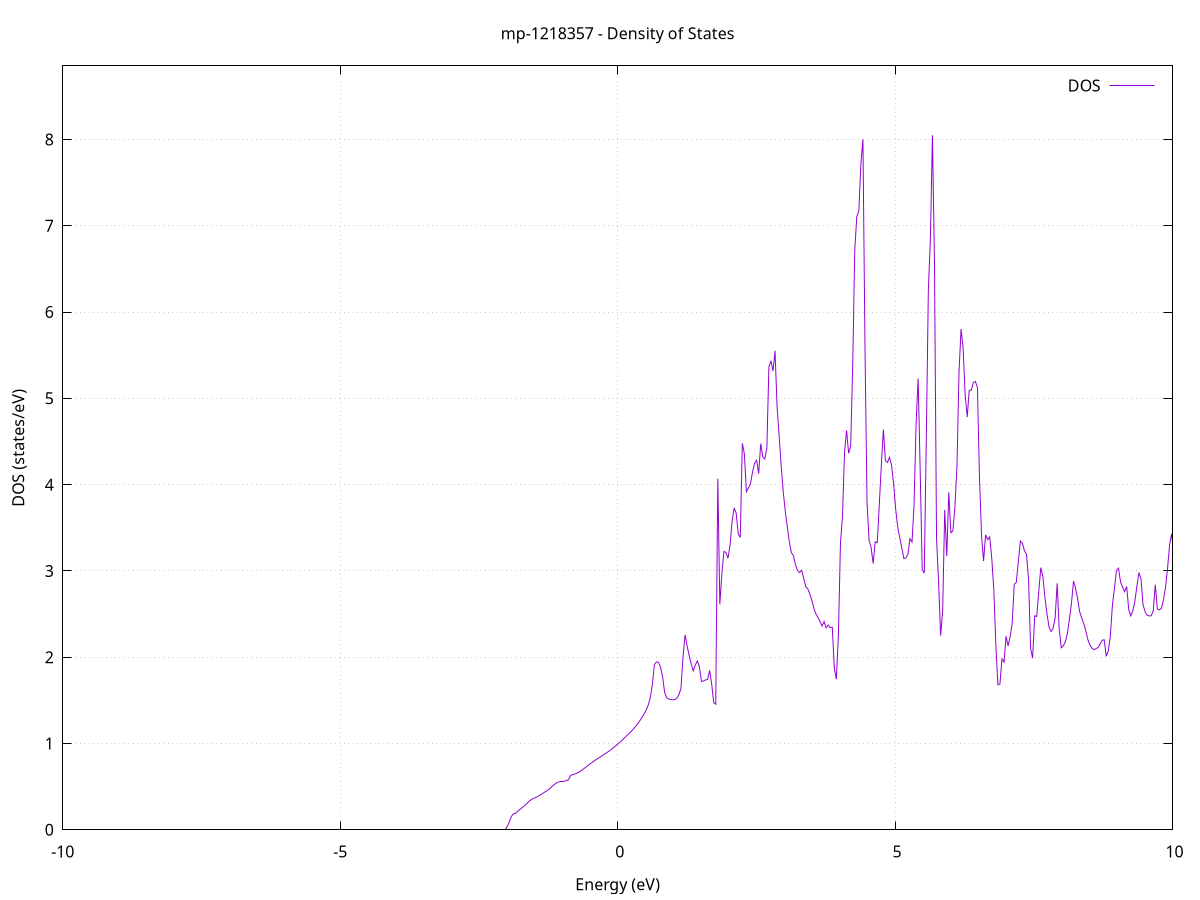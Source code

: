 set title 'mp-1218357 - Density of States'
set xlabel 'Energy (eV)'
set ylabel 'DOS (states/eV)'
set grid
set xrange [-10:10]
set yrange [0:8.853]
set xzeroaxis lt -1
set terminal png size 800,600
set output 'mp-1218357_dos_gnuplot.png'
plot '-' using 1:2 with lines title 'DOS'
-43.773800 0.000000
-43.736900 0.000000
-43.700100 0.000000
-43.663200 0.000000
-43.626400 0.000000
-43.589500 0.000000
-43.552700 0.000000
-43.515800 0.000000
-43.479000 0.000000
-43.442100 0.000000
-43.405300 0.000000
-43.368500 0.000000
-43.331600 0.000000
-43.294800 0.000000
-43.257900 0.000000
-43.221100 0.000000
-43.184200 0.000000
-43.147400 0.000000
-43.110500 0.000000
-43.073700 0.000000
-43.036800 0.000000
-43.000000 0.000000
-42.963100 0.000000
-42.926300 0.000000
-42.889500 0.000000
-42.852600 0.000000
-42.815800 0.000000
-42.778900 0.000000
-42.742100 0.000000
-42.705200 0.000000
-42.668400 0.000000
-42.631500 0.000000
-42.594700 0.000000
-42.557800 0.000000
-42.521000 0.000000
-42.484100 0.000000
-42.447300 0.000000
-42.410500 0.000000
-42.373600 0.000000
-42.336800 0.000000
-42.299900 0.000000
-42.263100 0.000000
-42.226200 0.000000
-42.189400 0.000000
-42.152500 0.000000
-42.115700 0.000000
-42.078800 0.000000
-42.042000 0.000000
-42.005100 0.000000
-41.968300 0.000000
-41.931500 0.000000
-41.894600 0.000000
-41.857800 0.000000
-41.820900 0.000000
-41.784100 0.000000
-41.747200 0.000000
-41.710400 0.000000
-41.673500 0.000000
-41.636700 0.000000
-41.599800 0.000000
-41.563000 0.000000
-41.526100 0.000000
-41.489300 0.000000
-41.452500 0.000000
-41.415600 0.000000
-41.378800 0.000000
-41.341900 0.000000
-41.305100 0.000000
-41.268200 0.000000
-41.231400 0.000000
-41.194500 0.000000
-41.157700 0.000000
-41.120800 0.000000
-41.084000 0.000000
-41.047100 0.000000
-41.010300 0.000000
-40.973500 0.000000
-40.936600 0.000000
-40.899800 0.000000
-40.862900 0.000000
-40.826100 0.000000
-40.789200 0.000000
-40.752400 0.000000
-40.715500 0.000000
-40.678700 0.000000
-40.641800 0.000000
-40.605000 0.000000
-40.568100 0.000000
-40.531300 0.000000
-40.494500 0.000000
-40.457600 0.000000
-40.420800 329.265000
-40.383900 0.000000
-40.347100 0.000000
-40.310200 0.000000
-40.273400 0.000000
-40.236500 0.000000
-40.199700 0.000000
-40.162800 0.000000
-40.126000 0.000000
-40.089100 0.000000
-40.052300 0.000000
-40.015500 0.000000
-39.978600 0.000000
-39.941800 0.000000
-39.904900 0.000000
-39.868100 0.000000
-39.831200 0.000000
-39.794400 0.000000
-39.757500 0.000000
-39.720700 0.000000
-39.683800 0.000000
-39.647000 0.000000
-39.610100 0.000000
-39.573300 0.000000
-39.536500 0.000000
-39.499600 0.000000
-39.462800 0.000000
-39.425900 0.000000
-39.389100 0.000000
-39.352200 0.000000
-39.315400 0.000000
-39.278500 0.000000
-39.241700 0.000000
-39.204800 0.000000
-39.168000 0.000000
-39.131100 0.000000
-39.094300 0.000000
-39.057500 0.000000
-39.020600 0.000000
-38.983800 0.000000
-38.946900 0.000000
-38.910100 0.000000
-38.873200 0.000000
-38.836400 0.000000
-38.799500 0.000000
-38.762700 0.000000
-38.725800 0.000000
-38.689000 0.000000
-38.652100 0.000000
-38.615300 0.000000
-38.578500 0.000000
-38.541600 0.000000
-38.504800 0.000000
-38.467900 0.000000
-38.431100 0.000000
-38.394200 0.000000
-38.357400 0.000000
-38.320500 0.000000
-38.283700 0.000000
-38.246800 0.000000
-38.210000 0.000000
-38.173200 0.000000
-38.136300 0.000000
-38.099500 0.000000
-38.062600 0.000000
-38.025800 0.000000
-37.988900 0.000000
-37.952100 0.000000
-37.915200 0.000000
-37.878400 0.000000
-37.841500 0.000000
-37.804700 0.000000
-37.767800 0.000000
-37.731000 0.000000
-37.694200 0.000000
-37.657300 0.000000
-37.620500 0.000000
-37.583600 0.000000
-37.546800 0.000000
-37.509900 0.000000
-37.473100 0.000000
-37.436200 0.000000
-37.399400 0.000000
-37.362500 0.000000
-37.325700 0.000000
-37.288800 0.000000
-37.252000 0.000000
-37.215200 0.000000
-37.178300 0.000000
-37.141500 0.000000
-37.104600 0.000000
-37.067800 0.000000
-37.030900 0.000000
-36.994100 0.000000
-36.957200 0.000000
-36.920400 0.000000
-36.883500 0.000000
-36.846700 0.000000
-36.809800 0.000000
-36.773000 0.000000
-36.736200 0.000000
-36.699300 0.000000
-36.662500 0.000000
-36.625600 0.000000
-36.588800 0.000000
-36.551900 0.000000
-36.515100 0.000000
-36.478200 0.000000
-36.441400 0.000000
-36.404500 0.000000
-36.367700 0.000000
-36.330800 0.000000
-36.294000 0.000000
-36.257200 0.000000
-36.220300 0.000000
-36.183500 0.000000
-36.146600 0.000000
-36.109800 0.000000
-36.072900 0.000000
-36.036100 0.000000
-35.999200 0.000000
-35.962400 0.000000
-35.925500 0.000000
-35.888700 0.000000
-35.851800 0.000000
-35.815000 0.000000
-35.778200 0.000000
-35.741300 0.000000
-35.704500 0.000000
-35.667600 0.000000
-35.630800 0.000000
-35.593900 0.000000
-35.557100 0.000000
-35.520200 0.000000
-35.483400 0.000000
-35.446500 0.000000
-35.409700 0.000000
-35.372800 0.000000
-35.336000 0.000000
-35.299200 0.000000
-35.262300 0.000000
-35.225500 0.000000
-35.188600 0.000000
-35.151800 0.000000
-35.114900 0.000000
-35.078100 0.000000
-35.041200 0.000000
-35.004400 0.000000
-34.967500 0.000000
-34.930700 0.000000
-34.893800 0.000000
-34.857000 0.000000
-34.820200 0.000000
-34.783300 0.000000
-34.746500 0.000000
-34.709600 0.000000
-34.672800 0.000000
-34.635900 0.000000
-34.599100 0.000000
-34.562200 0.000000
-34.525400 0.000000
-34.488500 0.000000
-34.451700 0.000000
-34.414800 0.000000
-34.378000 0.000000
-34.341200 0.000000
-34.304300 0.000000
-34.267500 0.000000
-34.230600 0.000000
-34.193800 0.000000
-34.156900 0.000000
-34.120100 0.000000
-34.083200 0.000000
-34.046400 0.000000
-34.009500 0.000000
-33.972700 0.000000
-33.935800 0.000000
-33.899000 0.000000
-33.862200 0.000000
-33.825300 0.000000
-33.788500 0.000000
-33.751600 0.000000
-33.714800 0.000000
-33.677900 0.000000
-33.641100 0.000000
-33.604200 0.000000
-33.567400 0.000000
-33.530500 0.000000
-33.493700 0.000000
-33.456900 0.000000
-33.420000 0.000000
-33.383200 0.000000
-33.346300 0.000000
-33.309500 0.000000
-33.272600 0.000000
-33.235800 0.000000
-33.198900 0.000000
-33.162100 0.000000
-33.125200 0.000000
-33.088400 0.000000
-33.051500 0.000000
-33.014700 0.000000
-32.977900 0.000000
-32.941000 0.000000
-32.904200 0.000000
-32.867300 0.000000
-32.830500 0.000000
-32.793600 0.000000
-32.756800 0.000000
-32.719900 0.000000
-32.683100 0.000000
-32.646200 0.000000
-32.609400 0.000000
-32.572500 0.000000
-32.535700 0.000000
-32.498900 0.000000
-32.462000 0.000000
-32.425200 0.000000
-32.388300 0.000000
-32.351500 0.000000
-32.314600 0.000000
-32.277800 0.000000
-32.240900 0.000000
-32.204100 0.000000
-32.167200 0.000000
-32.130400 0.000000
-32.093500 0.000000
-32.056700 0.000000
-32.019900 0.000000
-31.983000 0.000000
-31.946200 0.000000
-31.909300 0.000000
-31.872500 0.000000
-31.835600 0.000000
-31.798800 0.000000
-31.761900 0.000000
-31.725100 0.000000
-31.688200 0.000000
-31.651400 0.000000
-31.614500 0.000000
-31.577700 0.000000
-31.540900 0.000000
-31.504000 0.000000
-31.467200 0.000000
-31.430300 0.000000
-31.393500 0.000000
-31.356600 0.000000
-31.319800 0.000000
-31.282900 0.000000
-31.246100 0.000000
-31.209200 0.000000
-31.172400 0.000000
-31.135500 0.000000
-31.098700 0.000000
-31.061900 0.000000
-31.025000 0.000000
-30.988200 0.000000
-30.951300 0.000000
-30.914500 0.000000
-30.877600 0.000000
-30.840800 0.000000
-30.803900 0.000000
-30.767100 0.000000
-30.730200 0.000000
-30.693400 0.000000
-30.656500 0.000000
-30.619700 0.000000
-30.582900 0.000000
-30.546000 0.000000
-30.509200 0.000000
-30.472300 0.000000
-30.435500 0.000000
-30.398600 0.000000
-30.361800 0.000000
-30.324900 0.000000
-30.288100 0.000000
-30.251200 0.000000
-30.214400 0.000000
-30.177500 0.000000
-30.140700 0.000000
-30.103900 0.000000
-30.067000 0.000000
-30.030200 0.000000
-29.993300 0.000000
-29.956500 0.000000
-29.919600 0.000000
-29.882800 0.000000
-29.845900 0.000000
-29.809100 0.000000
-29.772200 0.000000
-29.735400 0.000000
-29.698500 0.000000
-29.661700 0.000000
-29.624900 0.000000
-29.588000 0.000000
-29.551200 0.000000
-29.514300 0.000000
-29.477500 0.000000
-29.440600 0.000000
-29.403800 0.000000
-29.366900 0.000000
-29.330100 0.000000
-29.293200 0.000000
-29.256400 0.000000
-29.219500 0.000000
-29.182700 0.000000
-29.145900 0.000000
-29.109000 0.000000
-29.072200 0.000000
-29.035300 0.000000
-28.998500 0.000000
-28.961600 0.000000
-28.924800 0.000000
-28.887900 0.000000
-28.851100 0.000000
-28.814200 0.000000
-28.777400 0.000000
-28.740500 0.000000
-28.703700 0.000000
-28.666900 0.000000
-28.630000 0.000000
-28.593200 0.000000
-28.556300 0.000000
-28.519500 0.000000
-28.482600 0.000000
-28.445800 0.000000
-28.408900 0.000000
-28.372100 0.000000
-28.335200 0.000000
-28.298400 0.000000
-28.261600 0.000000
-28.224700 0.000000
-28.187900 0.000000
-28.151000 0.000000
-28.114200 0.000000
-28.077300 0.000000
-28.040500 0.000000
-28.003600 0.000000
-27.966800 0.000000
-27.929900 0.000000
-27.893100 0.000000
-27.856200 0.000000
-27.819400 0.000000
-27.782600 0.000000
-27.745700 0.000000
-27.708900 0.000000
-27.672000 0.000000
-27.635200 0.000000
-27.598300 0.000000
-27.561500 0.000000
-27.524600 0.000000
-27.487800 0.000000
-27.450900 0.000000
-27.414100 0.000000
-27.377200 0.000000
-27.340400 0.000000
-27.303600 0.000000
-27.266700 0.000000
-27.229900 0.000000
-27.193000 0.000000
-27.156200 0.000000
-27.119300 0.000000
-27.082500 0.000000
-27.045600 0.000000
-27.008800 0.000000
-26.971900 0.000000
-26.935100 0.000000
-26.898200 0.000000
-26.861400 0.000000
-26.824600 0.000000
-26.787700 0.000000
-26.750900 0.000000
-26.714000 0.000000
-26.677200 0.000000
-26.640300 0.000000
-26.603500 0.000000
-26.566600 0.000000
-26.529800 0.000000
-26.492900 0.000000
-26.456100 0.000000
-26.419200 0.000000
-26.382400 0.000000
-26.345600 0.000000
-26.308700 0.000000
-26.271900 0.000000
-26.235000 0.000000
-26.198200 0.000000
-26.161300 0.000000
-26.124500 0.000000
-26.087600 0.000000
-26.050800 0.000000
-26.013900 0.000000
-25.977100 0.000000
-25.940200 0.000000
-25.903400 0.000000
-25.866600 0.000000
-25.829700 0.000000
-25.792900 0.000000
-25.756000 0.000000
-25.719200 0.000000
-25.682300 0.000000
-25.645500 0.000000
-25.608600 0.000000
-25.571800 0.000000
-25.534900 0.000000
-25.498100 0.000000
-25.461200 0.000000
-25.424400 0.000000
-25.387600 0.000000
-25.350700 0.000000
-25.313900 0.000000
-25.277000 0.000000
-25.240200 0.000000
-25.203300 0.000000
-25.166500 0.000000
-25.129600 0.000000
-25.092800 0.000000
-25.055900 0.000000
-25.019100 0.000000
-24.982200 0.000000
-24.945400 0.000000
-24.908600 0.000000
-24.871700 0.000000
-24.834900 0.000000
-24.798000 0.000000
-24.761200 0.000000
-24.724300 0.000000
-24.687500 0.000000
-24.650600 0.000000
-24.613800 0.000000
-24.576900 0.000000
-24.540100 0.000000
-24.503200 0.000000
-24.466400 0.000000
-24.429600 0.000000
-24.392700 0.000000
-24.355900 0.000000
-24.319000 0.000000
-24.282200 0.000000
-24.245300 0.000000
-24.208500 0.000000
-24.171600 0.000000
-24.134800 0.000000
-24.097900 0.000000
-24.061100 0.000000
-24.024200 0.000000
-23.987400 0.000000
-23.950600 0.000000
-23.913700 0.000000
-23.876900 0.000000
-23.840000 0.000000
-23.803200 0.000000
-23.766300 0.000000
-23.729500 0.000000
-23.692600 0.000000
-23.655800 0.000000
-23.618900 0.000000
-23.582100 0.000000
-23.545300 0.000000
-23.508400 0.000000
-23.471600 0.000000
-23.434700 0.000000
-23.397900 0.000000
-23.361000 0.000000
-23.324200 0.000000
-23.287300 0.000000
-23.250500 0.000000
-23.213600 0.000000
-23.176800 0.000000
-23.139900 0.000000
-23.103100 0.000000
-23.066300 0.000000
-23.029400 0.000000
-22.992600 0.000000
-22.955700 0.000000
-22.918900 0.000000
-22.882000 0.000000
-22.845200 0.000000
-22.808300 0.000000
-22.771500 0.000000
-22.734600 0.000000
-22.697800 0.000000
-22.660900 0.000000
-22.624100 0.000000
-22.587300 0.000000
-22.550400 0.000000
-22.513600 0.000000
-22.476700 0.000000
-22.439900 0.000000
-22.403000 0.000000
-22.366200 0.000000
-22.329300 0.000000
-22.292500 0.000000
-22.255600 0.000000
-22.218800 0.000000
-22.181900 0.000000
-22.145100 0.000000
-22.108300 0.000000
-22.071400 0.000000
-22.034600 0.000000
-21.997700 0.000000
-21.960900 0.000000
-21.924000 0.000000
-21.887200 0.000000
-21.850300 0.000000
-21.813500 0.000000
-21.776600 0.000000
-21.739800 0.000000
-21.702900 0.000000
-21.666100 0.000000
-21.629300 0.000000
-21.592400 0.000000
-21.555600 0.000000
-21.518700 0.000000
-21.481900 0.000000
-21.445000 47.857900
-21.408200 0.000000
-21.371300 0.000000
-21.334500 0.000000
-21.297600 0.000000
-21.260800 0.000000
-21.223900 0.000000
-21.187100 0.000000
-21.150300 0.000000
-21.113400 0.000000
-21.076600 0.000000
-21.039700 0.000000
-21.002900 0.000000
-20.966000 0.000000
-20.929200 0.000000
-20.892300 0.000000
-20.855500 0.000000
-20.818600 0.000000
-20.781800 0.000000
-20.744900 0.000000
-20.708100 0.000000
-20.671300 0.000000
-20.634400 0.000000
-20.597600 0.000000
-20.560700 0.000000
-20.523900 0.000000
-20.487000 0.000000
-20.450200 0.000000
-20.413300 0.000000
-20.376500 0.000000
-20.339600 0.000000
-20.302800 0.000000
-20.265900 0.000000
-20.229100 0.000000
-20.192300 0.000000
-20.155400 0.000000
-20.118600 0.000000
-20.081700 0.000000
-20.044900 0.000000
-20.008000 0.000000
-19.971200 0.000000
-19.934300 0.000000
-19.897500 0.000000
-19.860600 0.000000
-19.823800 0.000000
-19.786900 0.000000
-19.750100 0.000000
-19.713300 0.000000
-19.676400 0.000000
-19.639600 0.000000
-19.602700 0.000000
-19.565900 0.000000
-19.529000 0.000000
-19.492200 0.000000
-19.455300 0.000000
-19.418500 0.000000
-19.381600 0.000000
-19.344800 0.000000
-19.307900 0.000000
-19.271100 0.000000
-19.234300 0.000000
-19.197400 0.000000
-19.160600 0.000000
-19.123700 0.000000
-19.086900 0.000000
-19.050000 0.000000
-19.013200 0.000000
-18.976300 0.000000
-18.939500 0.000000
-18.902600 0.000000
-18.865800 0.000000
-18.829000 0.000000
-18.792100 0.000000
-18.755300 0.000000
-18.718400 0.000000
-18.681600 0.000000
-18.644700 0.000000
-18.607900 0.000000
-18.571000 0.000000
-18.534200 0.000000
-18.497300 0.000000
-18.460500 0.000000
-18.423600 0.000000
-18.386800 0.000000
-18.350000 0.000000
-18.313100 0.000000
-18.276300 0.000000
-18.239400 0.000000
-18.202600 0.000000
-18.165700 0.000000
-18.128900 0.000000
-18.092000 0.000000
-18.055200 0.000000
-18.018300 0.000000
-17.981500 0.000000
-17.944600 0.000000
-17.907800 0.000000
-17.871000 0.000000
-17.834100 0.000000
-17.797300 0.000000
-17.760400 0.000000
-17.723600 0.000000
-17.686700 0.000000
-17.649900 0.000000
-17.613000 0.000000
-17.576200 0.000000
-17.539300 0.000000
-17.502500 0.000000
-17.465600 0.000000
-17.428800 0.000000
-17.392000 0.000000
-17.355100 0.000000
-17.318300 0.000000
-17.281400 0.000000
-17.244600 0.000000
-17.207700 0.000000
-17.170900 0.000000
-17.134000 0.000000
-17.097200 0.000000
-17.060300 0.000000
-17.023500 0.000000
-16.986600 0.000000
-16.949800 0.000000
-16.913000 0.000000
-16.876100 0.000000
-16.839300 0.000000
-16.802400 0.000000
-16.765600 0.000000
-16.728700 0.000000
-16.691900 18.443600
-16.655000 14.053400
-16.618200 7.367800
-16.581300 15.528800
-16.544500 78.905500
-16.507600 23.216200
-16.470800 0.000000
-16.434000 0.000000
-16.397100 0.000000
-16.360300 0.000000
-16.323400 0.000000
-16.286600 0.000000
-16.249700 0.000000
-16.212900 0.000000
-16.176000 0.000000
-16.139200 0.000000
-16.102300 0.000000
-16.065500 0.000000
-16.028600 0.000000
-15.991800 0.000000
-15.955000 0.000000
-15.918100 0.000000
-15.881300 0.000000
-15.844400 0.000000
-15.807600 0.000000
-15.770700 0.000000
-15.733900 0.000000
-15.697000 0.000000
-15.660200 0.000000
-15.623300 0.000000
-15.586500 0.000000
-15.549600 0.000000
-15.512800 0.000000
-15.476000 0.000000
-15.439100 0.000000
-15.402300 0.000000
-15.365400 0.000000
-15.328600 0.000000
-15.291700 0.000000
-15.254900 0.000000
-15.218000 0.000000
-15.181200 0.000000
-15.144300 0.000000
-15.107500 0.000000
-15.070600 0.000000
-15.033800 0.000000
-14.997000 0.000000
-14.960100 0.000000
-14.923300 0.000000
-14.886400 0.000000
-14.849600 0.000000
-14.812700 0.000000
-14.775900 0.000000
-14.739000 0.000000
-14.702200 0.000000
-14.665300 0.000000
-14.628500 0.000000
-14.591600 0.000000
-14.554800 0.000000
-14.518000 0.000000
-14.481100 0.000000
-14.444300 0.000000
-14.407400 0.000000
-14.370600 0.000000
-14.333700 0.000000
-14.296900 0.000000
-14.260000 0.000000
-14.223200 0.000000
-14.186300 0.000000
-14.149500 0.000000
-14.112600 0.000000
-14.075800 0.000000
-14.039000 0.000000
-14.002100 0.000000
-13.965300 0.000000
-13.928400 0.000000
-13.891600 0.000000
-13.854700 0.000000
-13.817900 0.000000
-13.781000 0.000000
-13.744200 0.000000
-13.707300 0.000000
-13.670500 0.000000
-13.633700 0.000000
-13.596800 0.000000
-13.560000 0.000000
-13.523100 0.000000
-13.486300 0.000000
-13.449400 0.000000
-13.412600 0.000000
-13.375700 0.000000
-13.338900 0.000000
-13.302000 0.000000
-13.265200 0.000000
-13.228300 0.000000
-13.191500 0.000000
-13.154700 0.000000
-13.117800 0.000000
-13.081000 0.000000
-13.044100 0.000000
-13.007300 0.000000
-12.970400 0.000000
-12.933600 0.000000
-12.896700 0.000000
-12.859900 0.000000
-12.823000 0.000000
-12.786200 0.000000
-12.749300 0.000000
-12.712500 0.000000
-12.675700 0.000000
-12.638800 0.000000
-12.602000 0.000000
-12.565100 0.000000
-12.528300 0.000000
-12.491400 0.000000
-12.454600 0.000000
-12.417700 0.000000
-12.380900 0.000000
-12.344000 0.000000
-12.307200 0.000000
-12.270300 0.000000
-12.233500 0.000000
-12.196700 0.000000
-12.159800 0.000000
-12.123000 0.000000
-12.086100 0.000000
-12.049300 0.000000
-12.012400 0.000000
-11.975600 0.000000
-11.938700 0.000000
-11.901900 0.000000
-11.865000 0.000000
-11.828200 0.000000
-11.791300 0.000000
-11.754500 0.000000
-11.717700 0.000000
-11.680800 0.000000
-11.644000 0.000000
-11.607100 0.000000
-11.570300 0.000000
-11.533400 0.000000
-11.496600 0.000000
-11.459700 0.000000
-11.422900 0.000000
-11.386000 0.000000
-11.349200 0.000000
-11.312300 0.000000
-11.275500 0.000000
-11.238700 0.000000
-11.201800 0.000000
-11.165000 0.000000
-11.128100 0.000000
-11.091300 0.000000
-11.054400 0.000000
-11.017600 0.000000
-10.980700 0.000000
-10.943900 0.000000
-10.907000 0.000000
-10.870200 0.000000
-10.833300 0.000000
-10.796500 0.000000
-10.759700 0.000000
-10.722800 0.000000
-10.686000 0.000000
-10.649100 0.000000
-10.612300 0.000000
-10.575400 0.000000
-10.538600 0.000000
-10.501700 0.000000
-10.464900 0.000000
-10.428000 0.000000
-10.391200 0.000000
-10.354300 0.000000
-10.317500 0.000000
-10.280700 0.000000
-10.243800 0.000000
-10.207000 0.000000
-10.170100 0.000000
-10.133300 0.000000
-10.096400 0.000000
-10.059600 0.000000
-10.022700 0.000000
-9.985900 0.000000
-9.949000 0.000000
-9.912200 0.000000
-9.875300 0.000000
-9.838500 0.000000
-9.801700 0.000000
-9.764800 0.000000
-9.728000 0.000000
-9.691100 0.000000
-9.654300 0.000000
-9.617400 0.000000
-9.580600 0.000000
-9.543700 0.000000
-9.506900 0.000000
-9.470000 0.000000
-9.433200 0.000000
-9.396300 0.000000
-9.359500 0.000000
-9.322700 0.000000
-9.285800 0.000000
-9.249000 0.000000
-9.212100 0.000000
-9.175300 0.000000
-9.138400 0.000000
-9.101600 0.000000
-9.064700 0.000000
-9.027900 0.000000
-8.991000 0.000000
-8.954200 0.000000
-8.917400 0.000000
-8.880500 0.000000
-8.843700 0.000000
-8.806800 0.000000
-8.770000 0.000000
-8.733100 0.000000
-8.696300 0.000000
-8.659400 0.000000
-8.622600 0.000000
-8.585700 0.000000
-8.548900 0.000000
-8.512000 0.000000
-8.475200 0.000000
-8.438400 0.000000
-8.401500 0.000000
-8.364700 0.000000
-8.327800 0.000000
-8.291000 0.000000
-8.254100 0.000000
-8.217300 0.000000
-8.180400 0.000000
-8.143600 0.000000
-8.106700 0.000000
-8.069900 0.000000
-8.033000 0.000000
-7.996200 0.000000
-7.959400 0.000000
-7.922500 0.000000
-7.885700 0.000000
-7.848800 0.000000
-7.812000 0.000000
-7.775100 0.000000
-7.738300 0.000000
-7.701400 0.000000
-7.664600 0.000000
-7.627700 0.000000
-7.590900 0.000000
-7.554000 0.000000
-7.517200 0.000000
-7.480400 0.000000
-7.443500 0.000000
-7.406700 0.000000
-7.369800 0.000000
-7.333000 0.000000
-7.296100 0.000000
-7.259300 0.000000
-7.222400 0.000000
-7.185600 0.000000
-7.148700 0.000000
-7.111900 0.000000
-7.075000 0.000000
-7.038200 0.000000
-7.001400 0.000000
-6.964500 0.000000
-6.927700 0.000000
-6.890800 0.000000
-6.854000 0.000000
-6.817100 0.000000
-6.780300 0.000000
-6.743400 0.000000
-6.706600 0.000000
-6.669700 0.000000
-6.632900 0.000000
-6.596000 0.000000
-6.559200 0.000000
-6.522400 0.000000
-6.485500 0.000000
-6.448700 0.000000
-6.411800 0.000000
-6.375000 0.000000
-6.338100 0.000000
-6.301300 0.000000
-6.264400 0.000000
-6.227600 0.000000
-6.190700 0.000000
-6.153900 0.000000
-6.117000 0.000000
-6.080200 0.000000
-6.043400 0.000000
-6.006500 0.000000
-5.969700 0.000000
-5.932800 0.000000
-5.896000 0.000000
-5.859100 0.000000
-5.822300 0.000000
-5.785400 0.000000
-5.748600 0.000000
-5.711700 0.000000
-5.674900 0.000000
-5.638000 0.000000
-5.601200 0.000000
-5.564400 0.000000
-5.527500 0.000000
-5.490700 0.000000
-5.453800 0.000000
-5.417000 0.000000
-5.380100 0.000000
-5.343300 0.000000
-5.306400 0.000000
-5.269600 0.000000
-5.232700 0.000000
-5.195900 0.000000
-5.159000 0.000000
-5.122200 0.000000
-5.085400 0.000000
-5.048500 0.000000
-5.011700 0.000000
-4.974800 0.000000
-4.938000 0.000000
-4.901100 0.000000
-4.864300 0.000000
-4.827400 0.000000
-4.790600 0.000000
-4.753700 0.000000
-4.716900 0.000000
-4.680000 0.000000
-4.643200 0.000000
-4.606400 0.000000
-4.569500 0.000000
-4.532700 0.000000
-4.495800 0.000000
-4.459000 0.000000
-4.422100 0.000000
-4.385300 0.000000
-4.348400 0.000000
-4.311600 0.000000
-4.274700 0.000000
-4.237900 0.000000
-4.201000 0.000000
-4.164200 0.000000
-4.127400 0.000000
-4.090500 0.000000
-4.053700 0.000000
-4.016800 0.000000
-3.980000 0.000000
-3.943100 0.000000
-3.906300 0.000000
-3.869400 0.000000
-3.832600 0.000000
-3.795700 0.000000
-3.758900 0.000000
-3.722100 0.000000
-3.685200 0.000000
-3.648400 0.000000
-3.611500 0.000000
-3.574700 0.000000
-3.537800 0.000000
-3.501000 0.000000
-3.464100 0.000000
-3.427300 0.000000
-3.390400 0.000000
-3.353600 0.000000
-3.316700 0.000000
-3.279900 0.000000
-3.243100 0.000000
-3.206200 0.000000
-3.169400 0.000000
-3.132500 0.000000
-3.095700 0.000000
-3.058800 0.000000
-3.022000 0.000000
-2.985100 0.000000
-2.948300 0.000000
-2.911400 0.000000
-2.874600 0.000000
-2.837700 0.000000
-2.800900 0.000000
-2.764100 0.000000
-2.727200 0.000000
-2.690400 0.000000
-2.653500 0.000000
-2.616700 0.000000
-2.579800 0.000000
-2.543000 0.000000
-2.506100 0.000000
-2.469300 0.000000
-2.432400 0.000000
-2.395600 0.000000
-2.358700 0.000000
-2.321900 0.000000
-2.285100 0.000000
-2.248200 0.000000
-2.211400 0.000000
-2.174500 0.000000
-2.137700 0.000000
-2.100800 0.000000
-2.064000 0.000000
-2.027100 0.003900
-1.990300 0.038000
-1.953400 0.089300
-1.916600 0.152500
-1.879700 0.185600
-1.842900 0.189000
-1.806100 0.210900
-1.769200 0.233600
-1.732400 0.250700
-1.695500 0.270600
-1.658700 0.292100
-1.621800 0.314300
-1.585000 0.336000
-1.548100 0.352700
-1.511300 0.364300
-1.474400 0.375400
-1.437600 0.387300
-1.400700 0.401200
-1.363900 0.415700
-1.327100 0.430800
-1.290200 0.446600
-1.253400 0.462300
-1.216500 0.480500
-1.179700 0.504400
-1.142800 0.524600
-1.106000 0.540700
-1.069100 0.552900
-1.032300 0.556600
-0.995400 0.556600
-0.958600 0.562800
-0.921700 0.572400
-0.884900 0.579200
-0.848100 0.630400
-0.811200 0.639200
-0.774400 0.645900
-0.737500 0.655300
-0.700700 0.667300
-0.663800 0.681700
-0.627000 0.698400
-0.590100 0.717200
-0.553300 0.735900
-0.516400 0.754000
-0.479600 0.771400
-0.442700 0.788700
-0.405900 0.805700
-0.369100 0.821600
-0.332200 0.836600
-0.295400 0.851100
-0.258500 0.866600
-0.221700 0.882800
-0.184800 0.898900
-0.148000 0.915000
-0.111100 0.933400
-0.074300 0.952600
-0.037400 0.972000
-0.000600 0.991900
0.036300 1.012500
0.073100 1.034100
0.109900 1.056500
0.146800 1.079800
0.183600 1.103600
0.220500 1.125500
0.257300 1.149100
0.294200 1.175400
0.331000 1.204200
0.367900 1.234700
0.404700 1.268800
0.441600 1.305100
0.478400 1.345200
0.515300 1.389500
0.552100 1.446600
0.588900 1.533400
0.625800 1.685600
0.662600 1.915300
0.699500 1.944500
0.736300 1.942600
0.773200 1.882400
0.810000 1.774400
0.846900 1.591000
0.883700 1.530100
0.920600 1.516000
0.957400 1.510100
0.994200 1.506300
1.031100 1.508800
1.067900 1.524900
1.104800 1.566700
1.141600 1.639200
1.178500 2.007600
1.215300 2.259800
1.252200 2.128500
1.289000 2.018900
1.325900 1.922200
1.362700 1.840500
1.399600 1.910300
1.436400 1.956100
1.473200 1.888600
1.510100 1.719100
1.546900 1.724000
1.583800 1.736200
1.620600 1.743400
1.657500 1.847300
1.694300 1.691700
1.731200 1.473800
1.768000 1.454800
1.804900 4.067900
1.841700 2.612800
1.878600 2.966700
1.915400 3.226600
1.952200 3.212900
1.989100 3.147700
2.025900 3.296100
2.062800 3.574300
2.099600 3.729600
2.136500 3.669200
2.173300 3.429100
2.210200 3.386700
2.247000 4.478500
2.283900 4.356200
2.320700 3.917300
2.357600 3.961800
2.394400 4.009600
2.431200 4.147900
2.468100 4.247100
2.504900 4.282400
2.541800 4.127300
2.578600 4.475100
2.615500 4.323700
2.652300 4.296900
2.689200 4.423000
2.726000 5.364700
2.762900 5.435000
2.799700 5.316600
2.836600 5.550800
2.873400 4.903400
2.910200 4.568900
2.947100 4.219500
2.983900 3.920600
3.020800 3.693000
3.057600 3.511300
3.094500 3.335300
3.131300 3.210300
3.168200 3.177700
3.205000 3.072200
3.241900 3.004900
3.278700 2.980300
3.315600 3.007800
3.352400 2.917800
3.389200 2.819300
3.426100 2.794000
3.462900 2.734600
3.499800 2.661800
3.536600 2.565900
3.573500 2.501700
3.610300 2.459200
3.647200 2.415000
3.684000 2.360900
3.720900 2.414200
3.757700 2.340600
3.794600 2.372100
3.831400 2.343600
3.868200 2.347900
3.905100 1.874900
3.941900 1.745300
3.978800 2.256300
4.015600 3.321400
4.052500 3.637800
4.089300 4.378900
4.126200 4.627500
4.163000 4.363000
4.199900 4.446400
4.236700 5.391400
4.273600 6.722700
4.310400 7.107300
4.347200 7.172000
4.384100 7.719000
4.420900 8.002300
4.457800 5.587100
4.494600 3.799800
4.531500 3.354800
4.568300 3.271400
4.605200 3.085300
4.642000 3.336700
4.678900 3.326500
4.715700 3.769900
4.752600 4.224900
4.789400 4.638600
4.826200 4.275000
4.863100 4.257200
4.899900 4.316500
4.936800 4.224700
4.973600 4.010000
5.010500 3.717000
5.047300 3.511200
5.084200 3.385600
5.121000 3.266700
5.157900 3.143900
5.194700 3.149700
5.231600 3.190300
5.268400 3.373600
5.305200 3.335400
5.342100 3.760900
5.378900 4.703000
5.415800 5.230400
5.452600 4.163200
5.489500 3.017300
5.526300 2.974000
5.563200 4.549600
5.600000 6.259900
5.636900 6.855700
5.673700 8.048400
5.710600 6.542100
5.747400 3.374300
5.784200 2.869200
5.821100 2.250200
5.857900 2.541500
5.894800 3.708300
5.931600 3.173500
5.968500 3.911600
6.005300 3.442300
6.042200 3.465000
6.079000 3.744000
6.115900 4.223300
6.152700 5.308400
6.189500 5.803800
6.226400 5.580400
6.263200 5.044800
6.300100 4.783000
6.336900 5.092800
6.373800 5.097400
6.410600 5.180900
6.447500 5.196000
6.484300 5.125500
6.521200 4.088800
6.558000 3.413400
6.594900 3.114900
6.631700 3.417600
6.668500 3.362500
6.705400 3.395000
6.742200 3.149700
6.779100 2.786900
6.815900 2.148100
6.852800 1.682100
6.889600 1.688700
6.926500 1.980700
6.963300 1.942200
7.000200 2.242200
7.037000 2.130800
7.073900 2.242400
7.110700 2.387700
7.147500 2.843200
7.184400 2.865600
7.221200 3.105300
7.258100 3.346400
7.294900 3.319300
7.331800 3.234600
7.368600 3.191300
7.405500 2.908200
7.442300 2.103300
7.479200 1.988800
7.516000 2.479900
7.552900 2.471500
7.589700 2.760300
7.626500 3.038100
7.663400 2.936700
7.700200 2.695100
7.737100 2.506300
7.773900 2.352100
7.810800 2.296800
7.847600 2.333000
7.884500 2.450400
7.921300 2.856400
7.958200 2.323900
7.995000 2.109400
8.031900 2.133300
8.068700 2.176700
8.105500 2.274500
8.142400 2.441200
8.179200 2.625400
8.216100 2.882000
8.252900 2.800700
8.289800 2.678300
8.326600 2.527800
8.363500 2.455400
8.400300 2.389900
8.437200 2.304000
8.474000 2.205600
8.510900 2.140900
8.547700 2.105000
8.584500 2.086400
8.621400 2.099600
8.658200 2.112600
8.695100 2.150400
8.731900 2.196300
8.768800 2.201800
8.805600 2.010400
8.842500 2.072300
8.879300 2.241500
8.916200 2.596000
8.953000 2.795200
8.989900 3.002700
9.026700 3.032600
9.063500 2.873600
9.100400 2.812200
9.137200 2.758400
9.174100 2.818500
9.210900 2.551800
9.247800 2.478600
9.284600 2.536800
9.321500 2.647400
9.358300 2.822400
9.395200 2.980800
9.432000 2.911100
9.468900 2.607800
9.505700 2.529400
9.542500 2.486800
9.579400 2.478300
9.616200 2.480300
9.653100 2.536500
9.689900 2.839700
9.726800 2.558600
9.763600 2.548500
9.800500 2.565600
9.837300 2.662700
9.874200 2.811800
9.911000 3.030600
9.947900 3.302000
9.984700 3.432000
10.021500 3.207200
10.058400 3.085100
10.095200 2.944100
10.132100 2.809100
10.168900 2.616100
10.205800 2.510300
10.242600 2.284900
10.279500 2.080600
10.316300 1.950800
10.353200 2.036600
10.390000 2.375500
10.426900 2.737500
10.463700 3.042900
10.500500 3.297200
10.537400 3.426600
10.574200 3.258700
10.611100 3.327800
10.647900 3.379500
10.684800 3.539700
10.721600 3.736100
10.758500 3.799500
10.795300 3.732300
10.832200 3.778100
10.869000 3.547600
10.905800 3.273000
10.942700 3.097100
10.979500 2.846800
11.016400 2.639300
11.053200 2.306400
11.090100 2.085000
11.126900 2.045800
11.163800 2.159600
11.200600 2.232900
11.237500 2.362900
11.274300 2.545000
11.311200 3.196700
11.348000 2.813000
11.384800 2.904900
11.421700 2.930700
11.458500 2.833300
11.495400 2.562600
11.532200 2.392600
11.569100 2.217600
11.605900 2.062800
11.642800 1.954400
11.679600 1.858300
11.716500 1.777500
11.753300 1.837800
11.790200 2.015300
11.827000 2.268200
11.863800 2.350300
11.900700 2.644800
11.937500 2.969700
11.974400 3.149400
12.011200 3.191900
12.048100 3.279600
12.084900 3.661500
12.121800 4.116100
12.158600 4.519500
12.195500 4.109700
12.232300 3.744900
12.269200 3.441200
12.306000 3.347000
12.342800 3.351900
12.379700 3.372900
12.416500 2.937400
12.453400 2.718800
12.490200 2.613500
12.527100 2.531300
12.563900 2.511200
12.600800 2.175200
12.637600 1.998800
12.674500 1.969300
12.711300 2.050200
12.748200 1.982300
12.785000 1.877900
12.821800 1.757700
12.858700 1.600000
12.895500 1.433100
12.932400 1.373000
12.969200 1.313700
13.006100 1.278700
13.042900 1.255100
13.079800 1.224700
13.116600 1.196100
13.153500 1.221900
13.190300 1.298900
13.227200 1.399800
13.264000 1.689100
13.300800 1.771100
13.337700 1.689400
13.374500 1.598600
13.411400 1.651600
13.448200 1.725400
13.485100 1.836700
13.521900 1.755600
13.558800 1.997300
13.595600 2.454900
13.632500 2.821200
13.669300 3.035000
13.706200 3.105800
13.743000 3.166300
13.779800 3.303300
13.816700 3.035000
13.853500 2.705800
13.890400 2.298500
13.927200 2.129400
13.964100 1.985600
14.000900 1.852400
14.037800 1.740900
14.074600 1.690900
14.111500 1.626500
14.148300 1.613100
14.185200 1.676200
14.222000 1.738900
14.258800 1.776200
14.295700 1.782900
14.332500 1.793800
14.369400 1.733500
14.406200 1.710900
14.443100 1.710200
14.479900 1.715600
14.516800 1.891500
14.553600 2.023100
14.590500 2.088000
14.627300 2.449500
14.664200 3.056200
14.701000 2.549800
14.737800 2.627800
14.774700 2.829400
14.811500 2.842200
14.848400 3.073800
14.885200 3.157400
14.922100 3.125100
14.958900 3.115100
14.995800 3.110200
15.032600 2.989600
15.069500 3.125500
15.106300 3.336400
15.143200 3.460700
15.180000 3.460100
15.216800 3.525700
15.253700 3.677600
15.290500 3.879900
15.327400 3.654700
15.364200 3.115700
15.401100 2.894800
15.437900 2.955800
15.474800 3.280700
15.511600 3.028400
15.548500 3.300100
15.585300 3.383600
15.622200 3.592500
15.659000 3.562300
15.695800 3.506000
15.732700 3.418300
15.769500 3.368700
15.806400 3.364400
15.843200 3.366200
15.880100 2.478700
15.916900 2.176500
15.953800 2.208500
15.990600 2.925300
16.027500 2.595500
16.064300 2.654500
16.101100 2.714900
16.138000 2.799700
16.174800 2.947700
16.211700 3.170900
16.248500 3.476500
16.285400 4.037300
16.322200 4.133800
16.359100 4.034500
16.395900 3.721600
16.432800 3.693300
16.469600 3.596400
16.506500 3.299400
16.543300 3.252100
16.580100 3.220200
16.617000 3.237500
16.653800 3.443100
16.690700 3.708900
16.727500 3.799500
16.764400 3.936500
16.801200 3.488800
16.838100 3.347000
16.874900 3.308500
16.911800 3.258700
16.948600 3.180100
16.985500 3.258900
17.022300 3.391100
17.059100 3.458600
17.096000 3.595000
17.132800 3.667600
17.169700 3.615900
17.206500 3.558300
17.243400 3.609700
17.280200 3.590300
17.317100 3.535600
17.353900 3.446100
17.390800 3.327200
17.427600 3.202200
17.464500 3.001500
17.501300 2.862900
17.538100 2.710100
17.575000 2.575400
17.611800 2.425400
17.648700 2.371600
17.685500 2.433400
17.722400 2.588200
17.759200 2.577300
17.796100 2.630600
17.832900 2.788600
17.869800 2.926200
17.906600 2.979900
17.943500 3.069900
17.980300 3.143800
18.017100 3.183000
18.054000 3.187400
18.090800 3.128200
18.127700 3.091600
18.164500 3.082200
18.201400 3.065500
18.238200 3.011900
18.275100 2.936700
18.311900 2.839000
18.348800 2.760500
18.385600 2.798000
18.422500 2.931900
18.459300 3.134400
18.496100 3.371900
18.533000 3.642400
18.569800 3.585200
18.606700 3.461900
18.643500 3.343200
18.680400 3.149900
18.717200 2.990800
18.754100 2.841000
18.790900 2.704000
18.827800 2.614200
18.864600 2.555500
18.901500 2.604300
18.938300 2.669200
18.975100 2.834600
19.012000 3.207600
19.048800 3.574300
19.085700 3.730700
19.122500 3.701600
19.159400 3.468900
19.196200 3.439000
19.233100 3.406700
19.269900 3.371700
19.306800 3.352900
19.343600 3.402600
19.380500 3.482400
19.417300 3.442300
19.454100 3.394800
19.491000 3.534900
19.527800 3.735800
19.564700 3.937900
19.601500 4.486800
19.638400 4.783900
19.675200 4.483400
19.712100 4.425000
19.748900 3.912100
19.785800 3.704200
19.822600 3.842200
19.859500 3.862300
19.896300 3.751800
19.933100 3.822800
19.970000 3.915600
20.006800 4.021800
20.043700 4.179800
20.080500 4.277400
20.117400 4.255100
20.154200 4.134100
20.191100 4.210900
20.227900 4.042300
20.264800 3.615900
20.301600 3.983400
20.338500 4.210000
20.375300 4.132200
20.412100 4.174400
20.449000 3.962200
20.485800 3.633900
20.522700 3.127700
20.559500 2.746800
20.596400 2.538000
20.633200 2.190100
20.670100 2.141200
20.706900 2.100100
20.743800 1.986300
20.780600 2.131200
20.817400 2.357900
20.854300 2.500200
20.891100 2.698500
20.928000 3.113400
20.964800 3.466800
21.001700 3.697000
21.038500 3.675300
21.075400 3.661700
21.112200 3.659000
21.149100 3.602900
21.185900 3.504100
21.222800 3.338800
21.259600 3.070700
21.296400 3.002500
21.333300 3.101800
21.370100 3.088300
21.407000 3.064400
21.443800 3.029800
21.480700 2.923500
21.517500 2.898800
21.554400 2.984300
21.591200 3.052600
21.628100 3.115900
21.664900 3.176000
21.701800 3.287600
21.738600 3.465800
21.775400 3.565500
21.812300 3.771600
21.849100 4.068400
21.886000 4.188100
21.922800 3.948000
21.959700 3.717700
21.996500 3.503300
22.033400 2.863400
22.070200 2.705200
22.107100 2.742600
22.143900 3.190700
22.180800 3.097100
22.217600 3.062200
22.254400 3.019200
22.291300 2.844300
22.328100 2.806800
22.365000 2.885000
22.401800 2.894500
22.438700 2.868100
22.475500 2.908900
22.512400 2.968400
22.549200 2.985700
22.586100 2.934500
22.622900 2.727000
22.659800 2.388300
22.696600 2.330800
22.733400 2.357300
22.770300 2.450700
22.807100 2.599700
22.844000 2.812300
22.880800 2.932000
22.917700 3.180900
22.954500 3.483500
22.991400 3.832100
23.028200 4.073900
23.065100 4.109400
23.101900 4.271000
23.138800 4.229300
23.175600 4.268300
23.212400 4.334000
23.249300 4.357700
23.286100 4.271900
23.323000 3.943300
23.359800 4.025700
23.396700 4.074300
23.433500 3.803800
23.470400 3.524300
23.507200 3.607100
23.544100 3.948100
23.580900 4.053400
23.617800 3.756200
23.654600 4.419700
23.691400 3.542700
23.728300 3.458700
23.765100 3.290800
23.802000 3.392000
23.838800 3.612500
23.875700 3.826100
23.912500 3.794200
23.949400 4.003300
23.986200 4.351500
24.023100 4.729700
24.059900 4.647300
24.096800 4.422000
24.133600 4.766000
24.170400 4.413700
24.207300 4.334600
24.244100 4.222000
24.281000 3.996300
24.317800 3.558800
24.354700 3.145500
24.391500 2.784000
24.428400 2.601400
24.465200 2.565700
24.502100 2.538700
24.538900 2.481600
24.575800 2.481900
24.612600 2.480900
24.649400 2.387100
24.686300 2.571500
24.723100 2.577100
24.760000 2.596000
24.796800 2.450700
24.833700 2.734300
24.870500 2.947500
24.907400 3.029800
24.944200 3.065400
24.981100 3.121500
25.017900 3.636000
25.054800 3.460800
25.091600 3.588200
25.128400 3.590900
25.165300 3.543900
25.202100 3.457300
25.239000 3.485800
25.275800 3.124500
25.312700 2.936300
25.349500 2.944900
25.386400 3.271600
25.423200 3.136300
25.460100 2.972400
25.496900 2.635600
25.533700 2.418200
25.570600 2.082300
25.607400 1.929700
25.644300 1.848800
25.681100 1.721000
25.718000 1.656600
25.754800 1.769700
25.791700 2.011300
25.828500 1.582100
25.865400 1.269500
25.902200 1.009400
25.939100 0.869400
25.975900 0.730200
26.012700 0.599300
26.049600 0.477600
26.086400 0.366200
26.123300 0.265300
26.160100 0.177000
26.197000 0.112000
26.233800 0.069900
26.270700 0.045800
26.307500 0.033800
26.344400 0.024800
26.381200 0.017200
26.418100 0.011100
26.454900 0.006300
26.491700 0.002900
26.528600 0.000800
26.565400 0.000000
26.602300 0.000000
26.639100 0.000000
26.676000 0.000000
26.712800 0.000000
26.749700 0.000000
26.786500 0.000000
26.823400 0.000000
26.860200 0.000000
26.897100 0.000000
26.933900 0.000000
26.970700 0.000000
27.007600 0.000000
27.044400 0.000000
27.081300 0.000000
27.118100 0.000000
27.155000 0.000000
27.191800 0.000000
27.228700 0.000000
27.265500 0.000000
27.302400 0.000000
27.339200 0.000000
27.376100 0.000000
27.412900 0.000000
27.449700 0.000000
27.486600 0.000000
27.523400 0.000000
27.560300 0.000000
27.597100 0.000000
27.634000 0.000000
27.670800 0.000000
27.707700 0.000000
27.744500 0.000000
27.781400 0.000000
27.818200 0.000000
27.855100 0.000000
27.891900 0.000000
27.928700 0.000000
27.965600 0.000000
28.002400 0.000000
28.039300 0.000000
28.076100 0.000000
28.113000 0.000000
28.149800 0.000000
28.186700 0.000000
28.223500 0.000000
28.260400 0.000000
28.297200 0.000000
28.334100 0.000000
28.370900 0.000000
28.407700 0.000000
28.444600 0.000000
28.481400 0.000000
28.518300 0.000000
28.555100 0.000000
28.592000 0.000000
28.628800 0.000000
28.665700 0.000000
28.702500 0.000000
28.739400 0.000000
28.776200 0.000000
28.813100 0.000000
28.849900 0.000000
28.886700 0.000000
28.923600 0.000000
28.960400 0.000000
28.997300 0.000000
29.034100 0.000000
29.071000 0.000000
29.107800 0.000000
29.144700 0.000000
29.181500 0.000000
29.218400 0.000000
29.255200 0.000000
29.292100 0.000000
29.328900 0.000000
29.365700 0.000000
29.402600 0.000000
29.439400 0.000000
29.476300 0.000000
29.513100 0.000000
29.550000 0.000000
29.586800 0.000000
29.623700 0.000000
29.660500 0.000000
29.697400 0.000000
29.734200 0.000000
29.771100 0.000000
29.807900 0.000000
29.844700 0.000000
29.881600 0.000000
29.918400 0.000000
e
